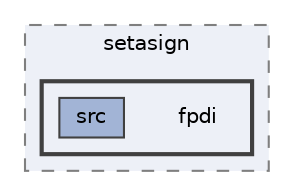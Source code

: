digraph "plugins/learndash-certificate-builder/vendor/setasign/fpdi"
{
 // LATEX_PDF_SIZE
  bgcolor="transparent";
  edge [fontname=Helvetica,fontsize=10,labelfontname=Helvetica,labelfontsize=10];
  node [fontname=Helvetica,fontsize=10,shape=box,height=0.2,width=0.4];
  compound=true
  subgraph clusterdir_21246c7412c7b9a010e813cf738025c5 {
    graph [ bgcolor="#edf0f7", pencolor="grey50", label="setasign", fontname=Helvetica,fontsize=10 style="filled,dashed", URL="dir_21246c7412c7b9a010e813cf738025c5.html",tooltip=""]
  subgraph clusterdir_38210ae5f069acc425f58fe4c7844160 {
    graph [ bgcolor="#edf0f7", pencolor="grey25", label="", fontname=Helvetica,fontsize=10 style="filled,bold", URL="dir_38210ae5f069acc425f58fe4c7844160.html",tooltip=""]
    dir_38210ae5f069acc425f58fe4c7844160 [shape=plaintext, label="fpdi"];
  dir_bf770d22d18d716262956a9ef05fa15e [label="src", fillcolor="#a2b4d6", color="grey25", style="filled", URL="dir_bf770d22d18d716262956a9ef05fa15e.html",tooltip=""];
  }
  }
}
